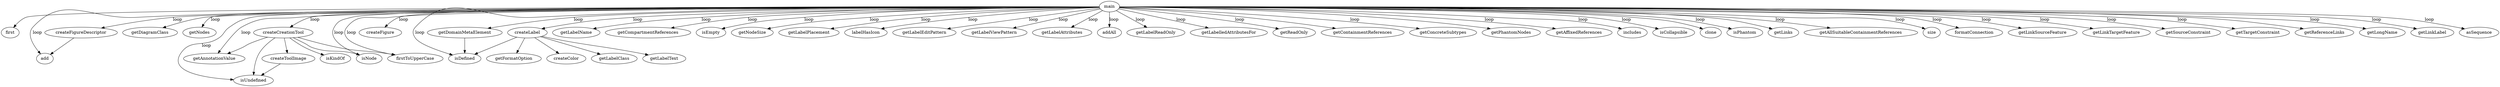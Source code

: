 strict digraph G {
  main;
  first;
  add;
  getDiagramClass;
  getNodes;
  createCreationTool;
  createFigureDescriptor;
  createFigure;
  createLabel;
  getLabelName;
  getCompartmentReferences;
  isEmpty;
  getNodeSize;
  isDefined;
  getLabelPlacement;
  labelHasIcon;
  getLabelEditPattern;
  getLabelViewPattern;
  getLabelAttributes;
  addAll;
  getLabelReadOnly;
  getLabelledAttributesFor;
  getAnnotationValue;
  getReadOnly;
  getContainmentReferences;
  getConcreteSubtypes;
  isNode;
  isUndefined;
  getPhantomNodes;
  getAffixedReferences;
  includes;
  firstToUpperCase;
  isCollapsible;
  clone;
  isPhantom;
  getLinks;
  getAllSuitableContainmentReferences;
  size;
  formatConnection;
  getLinkSourceFeature;
  getLinkTargetFeature;
  getSourceConstraint;
  getTargetConstraint;
  getReferenceLinks;
  getLongName;
  getLinkLabel;
  asSequence;
  getDomainMetaElement;
  getLabelClass;
  getLabelText;
  getFormatOption;
  createColor;
  isKindOf;
  createToolImage;
  main -> first [ label="" ];
  main -> add [ label="loop" ];
  main -> getDiagramClass [ label="" ];
  main -> getNodes [ label="loop" ];
  main -> createCreationTool [ label="loop" ];
  main -> createFigureDescriptor [ label="loop" ];
  main -> createFigure [ label="loop" ];
  main -> createLabel [ label="loop" ];
  main -> getLabelName [ label="loop" ];
  main -> getCompartmentReferences [ label="loop" ];
  main -> isEmpty [ label="loop" ];
  main -> getNodeSize [ label="loop" ];
  main -> isDefined [ label="loop" ];
  main -> getLabelPlacement [ label="loop" ];
  main -> labelHasIcon [ label="loop" ];
  main -> getLabelEditPattern [ label="loop" ];
  main -> getLabelViewPattern [ label="loop" ];
  main -> getLabelAttributes [ label="loop" ];
  main -> addAll [ label="loop" ];
  main -> getLabelReadOnly [ label="loop" ];
  main -> getLabelledAttributesFor [ label="loop" ];
  main -> getAnnotationValue [ label="loop" ];
  main -> getReadOnly [ label="loop" ];
  main -> getContainmentReferences [ label="" ];
  main -> getConcreteSubtypes [ label="loop" ];
  main -> isNode [ label="loop" ];
  main -> isUndefined [ label="loop" ];
  main -> getPhantomNodes [ label="" ];
  main -> getAffixedReferences [ label="loop" ];
  main -> includes [ label="loop" ];
  main -> firstToUpperCase [ label="loop" ];
  main -> isCollapsible [ label="loop" ];
  main -> clone [ label="" ];
  main -> isPhantom [ label="loop" ];
  main -> getLinks [ label="" ];
  main -> getAllSuitableContainmentReferences [ label="loop" ];
  main -> size [ label="loop" ];
  main -> formatConnection [ label="loop" ];
  main -> getLinkSourceFeature [ label="loop" ];
  main -> getLinkTargetFeature [ label="loop" ];
  main -> getSourceConstraint [ label="loop" ];
  main -> getTargetConstraint [ label="loop" ];
  main -> getReferenceLinks [ label="" ];
  main -> getLongName [ label="loop" ];
  main -> getLinkLabel [ label="loop" ];
  main -> asSequence [ label="loop" ];
  main -> getDomainMetaElement [ label="loop" ];
  createLabel -> getLabelClass [ label="" ];
  createLabel -> isDefined [ label="" ];
  createLabel -> getLabelText [ label="" ];
  createLabel -> getFormatOption [ label="" ];
  createLabel -> createColor [ label="" ];
  getDomainMetaElement -> isDefined [ label="" ];
  createFigureDescriptor -> add [ label="" ];
  createCreationTool -> isKindOf [ label="" ];
  createCreationTool -> isNode [ label="" ];
  createCreationTool -> getAnnotationValue [ label="" ];
  createCreationTool -> isUndefined [ label="" ];
  createCreationTool -> firstToUpperCase [ label="" ];
  createCreationTool -> createToolImage [ label="" ];
  createToolImage -> isUndefined [ label="" ];
}
